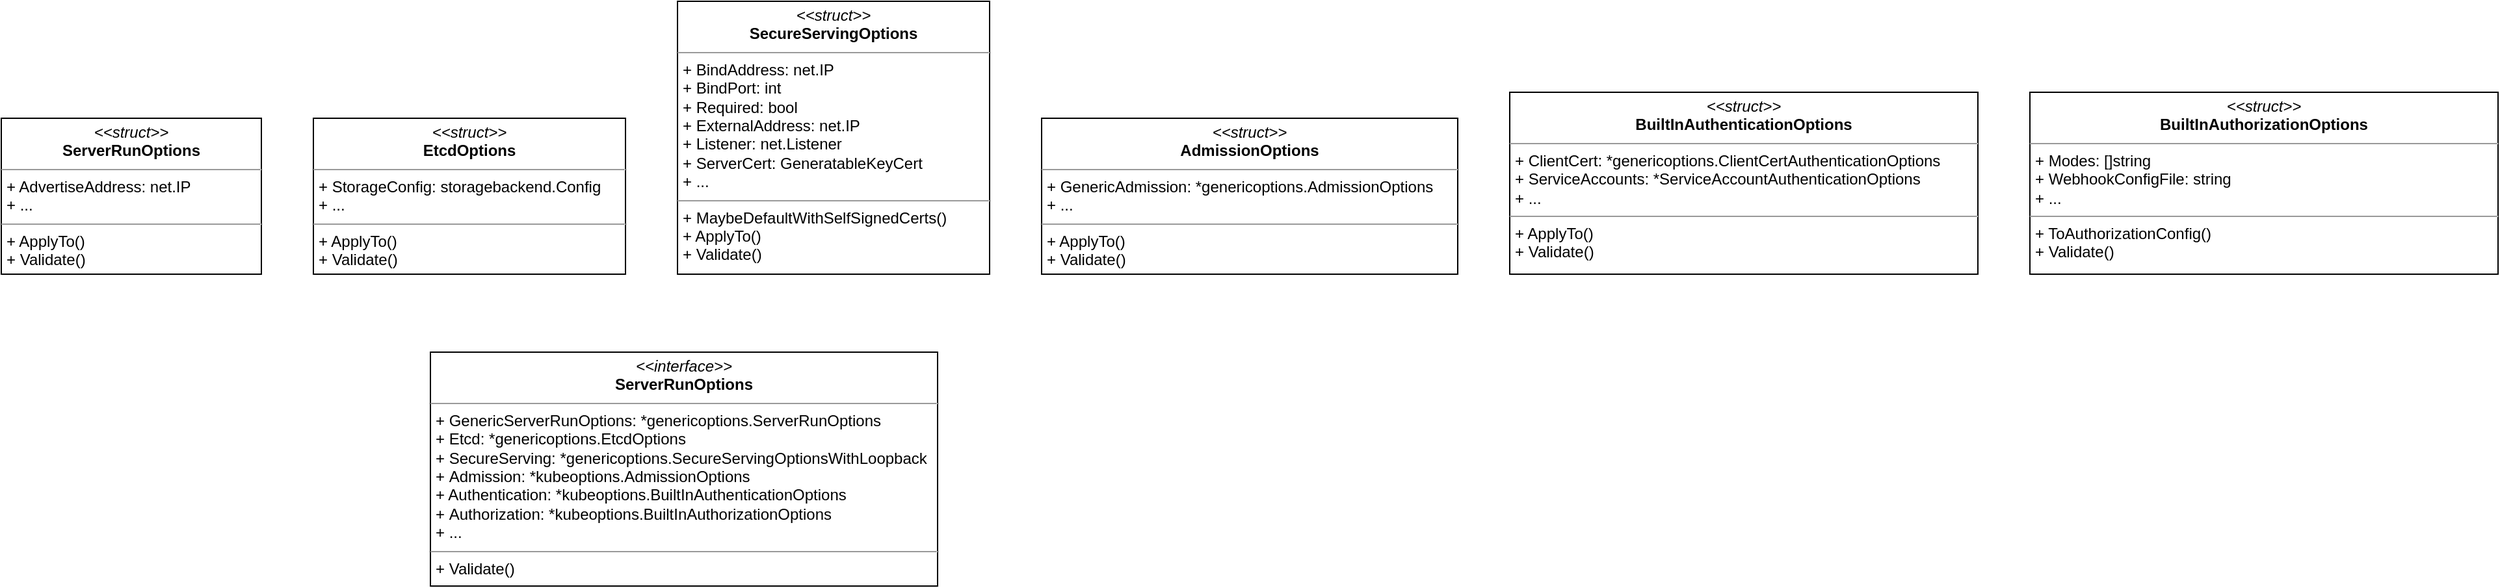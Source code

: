 <mxfile version="17.4.6" type="github">
  <diagram id="pOSydsDMV48P04ZVQpbY" name="Page-1">
    <mxGraphModel dx="1038" dy="1718" grid="1" gridSize="10" guides="1" tooltips="1" connect="1" arrows="1" fold="1" page="1" pageScale="1" pageWidth="827" pageHeight="1169" math="0" shadow="0">
      <root>
        <mxCell id="0" />
        <mxCell id="1" parent="0" />
        <mxCell id="H5yTHJ9wlslfovT43Fut-1" value="&lt;p style=&quot;margin: 0px ; margin-top: 4px ; text-align: center&quot;&gt;&lt;i&gt;&amp;lt;&amp;lt;interface&amp;gt;&amp;gt;&lt;/i&gt;&lt;br&gt;&lt;b&gt;ServerRunOptions&lt;/b&gt;&lt;br&gt;&lt;/p&gt;&lt;hr size=&quot;1&quot;&gt;&lt;p style=&quot;margin: 0px ; margin-left: 4px&quot;&gt;+ GenericServerRunOptions: *genericoptions.ServerRunOptions&lt;br&gt;+ Etcd: *genericoptions.EtcdOptions&lt;/p&gt;&lt;p style=&quot;margin: 0px ; margin-left: 4px&quot;&gt;+&amp;nbsp;SecureServing:&amp;nbsp;*genericoptions.SecureServingOptionsWithLoopback&lt;/p&gt;&lt;p style=&quot;margin: 0px ; margin-left: 4px&quot;&gt;+&amp;nbsp;Admission:&amp;nbsp;*kubeoptions.AdmissionOptions&lt;/p&gt;&lt;p style=&quot;margin: 0px ; margin-left: 4px&quot;&gt;+ Authentication:&amp;nbsp;*kubeoptions.BuiltInAuthenticationOptions&lt;/p&gt;&lt;p style=&quot;margin: 0px ; margin-left: 4px&quot;&gt;+&amp;nbsp;Authorization:&amp;nbsp;*kubeoptions.BuiltInAuthorizationOptions&lt;/p&gt;&lt;p style=&quot;margin: 0px ; margin-left: 4px&quot;&gt;+ ...&lt;/p&gt;&lt;hr size=&quot;1&quot;&gt;&lt;p style=&quot;margin: 0px ; margin-left: 4px&quot;&gt;+ Validate()&lt;br&gt;&lt;/p&gt;" style="verticalAlign=top;align=left;overflow=fill;fontSize=12;fontFamily=Helvetica;html=1;" parent="1" vertex="1">
          <mxGeometry x="370" y="200" width="390" height="180" as="geometry" />
        </mxCell>
        <mxCell id="H5yTHJ9wlslfovT43Fut-2" value="&lt;p style=&quot;margin: 0px ; margin-top: 4px ; text-align: center&quot;&gt;&lt;i&gt;&amp;lt;&amp;lt;struct&amp;gt;&amp;gt;&lt;/i&gt;&lt;br&gt;&lt;b&gt;SecureServingOptions&lt;/b&gt;&lt;br&gt;&lt;/p&gt;&lt;hr size=&quot;1&quot;&gt;&lt;p style=&quot;margin: 0px ; margin-left: 4px&quot;&gt;+ BindAddress: net.IP&lt;br&gt;+ BindPort: int&lt;/p&gt;&lt;p style=&quot;margin: 0px ; margin-left: 4px&quot;&gt;+&amp;nbsp;Required:&amp;nbsp;bool&lt;/p&gt;&lt;p style=&quot;margin: 0px ; margin-left: 4px&quot;&gt;+&amp;nbsp;ExternalAddress:&amp;nbsp;net.IP&lt;/p&gt;&lt;p style=&quot;margin: 0px ; margin-left: 4px&quot;&gt;+ Listener:&amp;nbsp;net.Listener&lt;/p&gt;&lt;p style=&quot;margin: 0px ; margin-left: 4px&quot;&gt;+&amp;nbsp;ServerCert:&amp;nbsp;GeneratableKeyCert&lt;/p&gt;&lt;p style=&quot;margin: 0px ; margin-left: 4px&quot;&gt;+ ...&lt;/p&gt;&lt;hr size=&quot;1&quot;&gt;&lt;p style=&quot;margin: 0px ; margin-left: 4px&quot;&gt;+ MaybeDefaultWithSelfSignedCerts()&lt;br&gt;+ ApplyTo()&lt;/p&gt;&lt;p style=&quot;margin: 0px ; margin-left: 4px&quot;&gt;+&amp;nbsp;Validate()&lt;/p&gt;" style="verticalAlign=top;align=left;overflow=fill;fontSize=12;fontFamily=Helvetica;html=1;" parent="1" vertex="1">
          <mxGeometry x="560" y="-70" width="240" height="210" as="geometry" />
        </mxCell>
        <mxCell id="lCR1ftYjXerYWlMZq8yE-1" value="&lt;p style=&quot;margin: 0px ; margin-top: 4px ; text-align: center&quot;&gt;&lt;i&gt;&amp;lt;&amp;lt;struct&amp;gt;&amp;gt;&lt;/i&gt;&lt;br&gt;&lt;b&gt;ServerRunOptions&lt;/b&gt;&lt;br&gt;&lt;/p&gt;&lt;hr size=&quot;1&quot;&gt;&lt;p style=&quot;margin: 0px ; margin-left: 4px&quot;&gt;+ AdvertiseAddress: net.IP&lt;br&gt;&lt;/p&gt;&lt;p style=&quot;margin: 0px ; margin-left: 4px&quot;&gt;+ ...&lt;/p&gt;&lt;hr size=&quot;1&quot;&gt;&lt;p style=&quot;margin: 0px ; margin-left: 4px&quot;&gt;+ ApplyTo()&lt;/p&gt;&lt;p style=&quot;margin: 0px ; margin-left: 4px&quot;&gt;+&amp;nbsp;Validate()&lt;/p&gt;" style="verticalAlign=top;align=left;overflow=fill;fontSize=12;fontFamily=Helvetica;html=1;" parent="1" vertex="1">
          <mxGeometry x="40" y="20" width="200" height="120" as="geometry" />
        </mxCell>
        <mxCell id="lCR1ftYjXerYWlMZq8yE-2" value="&lt;p style=&quot;margin: 0px ; margin-top: 4px ; text-align: center&quot;&gt;&lt;i&gt;&amp;lt;&amp;lt;struct&amp;gt;&amp;gt;&lt;/i&gt;&lt;br&gt;&lt;b&gt;EtcdOptions&lt;/b&gt;&lt;br&gt;&lt;/p&gt;&lt;hr size=&quot;1&quot;&gt;&lt;p style=&quot;margin: 0px ; margin-left: 4px&quot;&gt;+ StorageConfig: storagebackend.Config&lt;br&gt;&lt;/p&gt;&lt;p style=&quot;margin: 0px ; margin-left: 4px&quot;&gt;+ ...&lt;/p&gt;&lt;hr size=&quot;1&quot;&gt;&lt;p style=&quot;margin: 0px ; margin-left: 4px&quot;&gt;+ ApplyTo()&lt;/p&gt;&lt;p style=&quot;margin: 0px ; margin-left: 4px&quot;&gt;+&amp;nbsp;Validate()&lt;/p&gt;" style="verticalAlign=top;align=left;overflow=fill;fontSize=12;fontFamily=Helvetica;html=1;" parent="1" vertex="1">
          <mxGeometry x="280" y="20" width="240" height="120" as="geometry" />
        </mxCell>
        <mxCell id="lCR1ftYjXerYWlMZq8yE-3" value="&lt;p style=&quot;margin: 0px ; margin-top: 4px ; text-align: center&quot;&gt;&lt;i&gt;&amp;lt;&amp;lt;struct&amp;gt;&amp;gt;&lt;/i&gt;&lt;br&gt;&lt;b&gt;AdmissionOptions&lt;/b&gt;&lt;br&gt;&lt;/p&gt;&lt;hr size=&quot;1&quot;&gt;&lt;p style=&quot;margin: 0px ; margin-left: 4px&quot;&gt;+ GenericAdmission: *genericoptions.AdmissionOptions&lt;br&gt;&lt;/p&gt;&lt;p style=&quot;margin: 0px ; margin-left: 4px&quot;&gt;+ ...&lt;/p&gt;&lt;hr size=&quot;1&quot;&gt;&lt;p style=&quot;margin: 0px ; margin-left: 4px&quot;&gt;+ ApplyTo()&lt;/p&gt;&lt;p style=&quot;margin: 0px ; margin-left: 4px&quot;&gt;+&amp;nbsp;Validate()&lt;/p&gt;" style="verticalAlign=top;align=left;overflow=fill;fontSize=12;fontFamily=Helvetica;html=1;" parent="1" vertex="1">
          <mxGeometry x="840" y="20" width="320" height="120" as="geometry" />
        </mxCell>
        <mxCell id="DM5HG3-7ziXzEXTVug2R-1" value="&lt;p style=&quot;margin: 0px ; margin-top: 4px ; text-align: center&quot;&gt;&lt;i&gt;&amp;lt;&amp;lt;struct&amp;gt;&amp;gt;&lt;/i&gt;&lt;br&gt;&lt;b&gt;BuiltInAuthenticationOptions&lt;/b&gt;&lt;br&gt;&lt;/p&gt;&lt;hr size=&quot;1&quot;&gt;&lt;p style=&quot;margin: 0px ; margin-left: 4px&quot;&gt;+ ClientCert: *genericoptions.ClientCertAuthenticationOptions&lt;br&gt;&lt;/p&gt;&lt;p style=&quot;margin: 0px ; margin-left: 4px&quot;&gt;+ ServiceAccounts:&amp;nbsp;*ServiceAccountAuthenticationOptions&lt;/p&gt;&lt;p style=&quot;margin: 0px ; margin-left: 4px&quot;&gt;+ ...&lt;/p&gt;&lt;hr size=&quot;1&quot;&gt;&lt;p style=&quot;margin: 0px ; margin-left: 4px&quot;&gt;+ ApplyTo()&lt;/p&gt;&lt;p style=&quot;margin: 0px ; margin-left: 4px&quot;&gt;+&amp;nbsp;Validate()&lt;/p&gt;" style="verticalAlign=top;align=left;overflow=fill;fontSize=12;fontFamily=Helvetica;html=1;" vertex="1" parent="1">
          <mxGeometry x="1200" width="360" height="140" as="geometry" />
        </mxCell>
        <mxCell id="DM5HG3-7ziXzEXTVug2R-2" value="&lt;p style=&quot;margin: 0px ; margin-top: 4px ; text-align: center&quot;&gt;&lt;i&gt;&amp;lt;&amp;lt;struct&amp;gt;&amp;gt;&lt;/i&gt;&lt;br&gt;&lt;b&gt;BuiltInAuthorizationOptions&lt;/b&gt;&lt;br&gt;&lt;/p&gt;&lt;hr size=&quot;1&quot;&gt;&lt;p style=&quot;margin: 0px ; margin-left: 4px&quot;&gt;+ Modes: []string&lt;br&gt;&lt;/p&gt;&lt;p style=&quot;margin: 0px ; margin-left: 4px&quot;&gt;+ WebhookConfigFile:&amp;nbsp;string&lt;/p&gt;&lt;p style=&quot;margin: 0px ; margin-left: 4px&quot;&gt;+ ...&lt;/p&gt;&lt;hr size=&quot;1&quot;&gt;&lt;p style=&quot;margin: 0px ; margin-left: 4px&quot;&gt;+ ToAuthorizationConfig()&lt;/p&gt;&lt;p style=&quot;margin: 0px ; margin-left: 4px&quot;&gt;+&amp;nbsp;Validate()&lt;/p&gt;" style="verticalAlign=top;align=left;overflow=fill;fontSize=12;fontFamily=Helvetica;html=1;" vertex="1" parent="1">
          <mxGeometry x="1600" width="360" height="140" as="geometry" />
        </mxCell>
      </root>
    </mxGraphModel>
  </diagram>
</mxfile>
